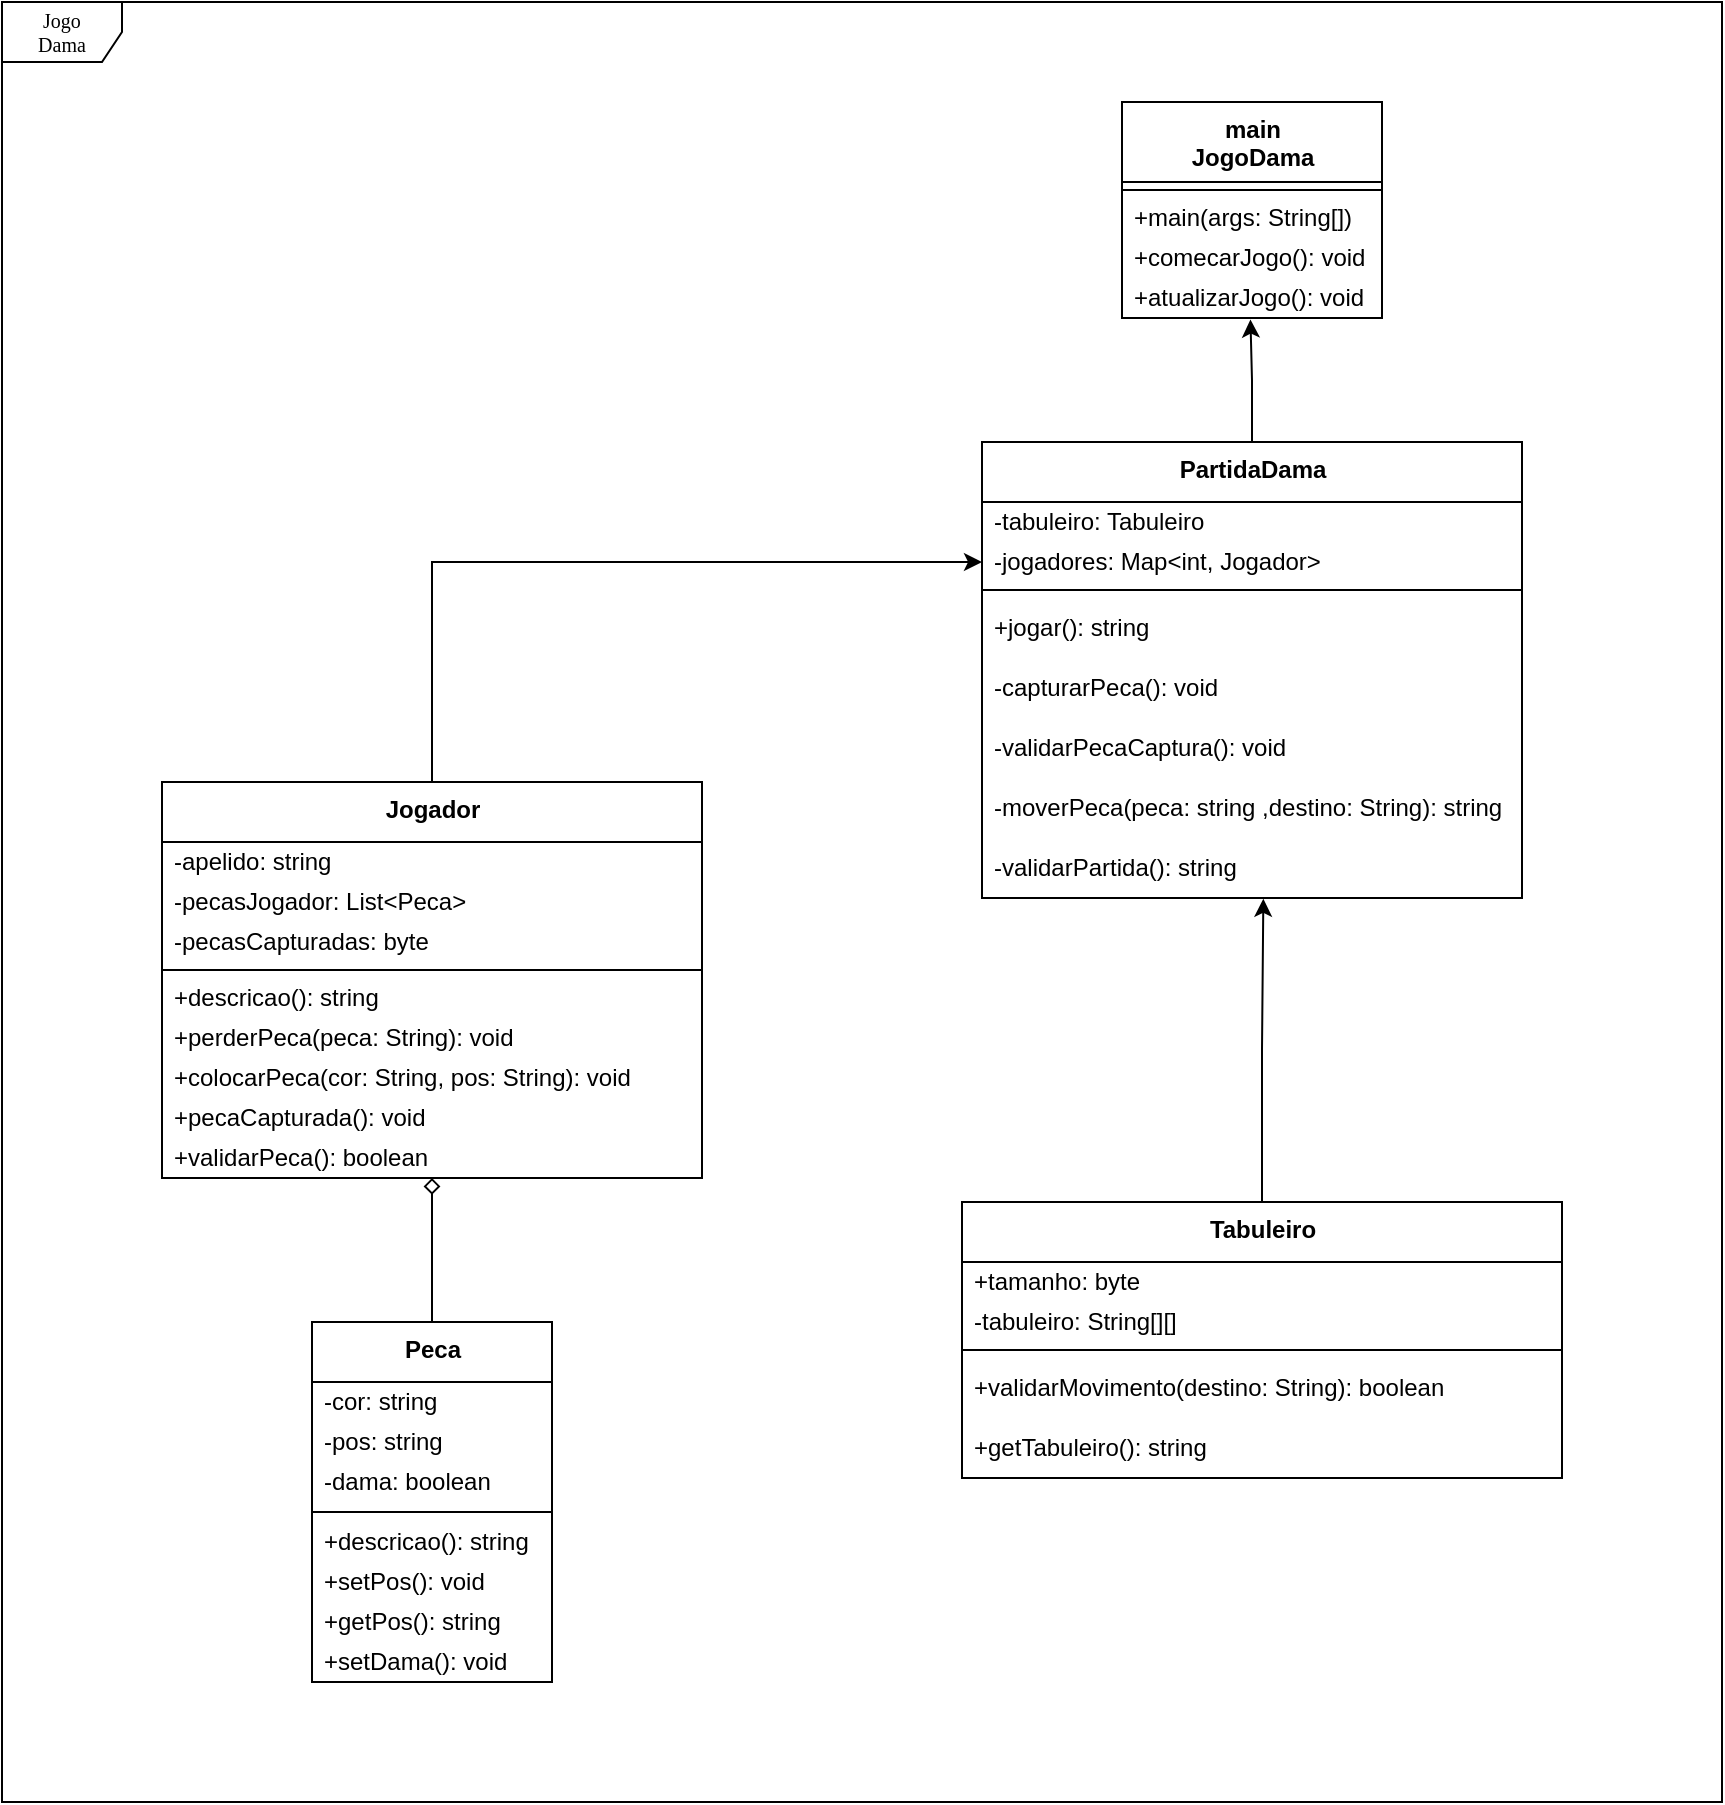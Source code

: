 <mxfile version="21.0.6" type="device"><diagram name="Page-1" id="c4acf3e9-155e-7222-9cf6-157b1a14988f"><mxGraphModel dx="2709" dy="2004" grid="1" gridSize="10" guides="1" tooltips="1" connect="1" arrows="1" fold="1" page="1" pageScale="1" pageWidth="850" pageHeight="1100" background="none" math="0" shadow="0"><root><mxCell id="0"/><mxCell id="1" parent="0"/><mxCell id="17acba5748e5396b-1" value="Jogo&lt;br&gt;Dama" style="shape=umlFrame;whiteSpace=wrap;html=1;rounded=0;shadow=0;comic=0;labelBackgroundColor=none;strokeWidth=1;fontFamily=Verdana;fontSize=10;align=center;" parent="1" vertex="1"><mxGeometry x="-450" y="-240" width="860" height="900" as="geometry"/></mxCell><mxCell id="5d2195bd80daf111-38" style="edgeStyle=orthogonalEdgeStyle;rounded=0;html=1;dashed=1;labelBackgroundColor=none;startFill=0;endArrow=open;endFill=0;endSize=10;fontFamily=Verdana;fontSize=10;" parent="1" edge="1"><mxGeometry relative="1" as="geometry"><Array as="points"><mxPoint x="590" y="721"/></Array><mxPoint x="650" y="721" as="sourcePoint"/></mxGeometry></mxCell><mxCell id="5d2195bd80daf111-40" style="edgeStyle=orthogonalEdgeStyle;rounded=0;html=1;dashed=1;labelBackgroundColor=none;startFill=0;endArrow=open;endFill=0;endSize=10;fontFamily=Verdana;fontSize=10;" parent="1" edge="1"><mxGeometry relative="1" as="geometry"><Array as="points"/><mxPoint x="730" y="838" as="targetPoint"/></mxGeometry></mxCell><mxCell id="5d2195bd80daf111-39" style="edgeStyle=orthogonalEdgeStyle;rounded=0;html=1;dashed=1;labelBackgroundColor=none;startFill=0;endArrow=open;endFill=0;endSize=10;fontFamily=Verdana;fontSize=10;" parent="1" edge="1"><mxGeometry relative="1" as="geometry"><mxPoint x="730" y="948" as="sourcePoint"/></mxGeometry></mxCell><mxCell id="5d2195bd80daf111-35" style="edgeStyle=orthogonalEdgeStyle;rounded=0;html=1;dashed=1;labelBackgroundColor=none;startFill=0;endArrow=open;endFill=0;endSize=10;fontFamily=Verdana;fontSize=10;" parent="1" edge="1"><mxGeometry relative="1" as="geometry"><Array as="points"><mxPoint x="545" y="970"/><mxPoint x="545" y="970"/></Array><mxPoint x="545" y="963" as="sourcePoint"/></mxGeometry></mxCell><mxCell id="5d2195bd80daf111-34" style="edgeStyle=orthogonalEdgeStyle;rounded=0;html=1;dashed=1;labelBackgroundColor=none;startFill=0;endArrow=open;endFill=0;endSize=10;fontFamily=Verdana;fontSize=10;" parent="1" edge="1"><mxGeometry relative="1" as="geometry"><Array as="points"><mxPoint x="410" y="1029"/><mxPoint x="410" y="1029"/></Array><mxPoint x="380" y="1029" as="sourcePoint"/></mxGeometry></mxCell><mxCell id="5d2195bd80daf111-26" style="edgeStyle=orthogonalEdgeStyle;rounded=0;html=1;dashed=1;labelBackgroundColor=none;startFill=0;endArrow=open;endFill=0;endSize=10;fontFamily=Verdana;fontSize=10;" parent="1" edge="1"><mxGeometry relative="1" as="geometry"><Array as="points"/><mxPoint x="640" y="300" as="sourcePoint"/></mxGeometry></mxCell><mxCell id="5d2195bd80daf111-21" style="edgeStyle=orthogonalEdgeStyle;rounded=0;html=1;labelBackgroundColor=none;startFill=0;endArrow=open;endFill=0;endSize=10;fontFamily=Verdana;fontSize=10;dashed=1;" parent="1" edge="1"><mxGeometry relative="1" as="geometry"><mxPoint x="350" y="97" as="targetPoint"/></mxGeometry></mxCell><mxCell id="5d2195bd80daf111-22" style="edgeStyle=orthogonalEdgeStyle;rounded=0;html=1;exitX=1;exitY=0.75;dashed=1;labelBackgroundColor=none;startFill=0;endArrow=open;endFill=0;endSize=10;fontFamily=Verdana;fontSize=10;" parent="1" edge="1"><mxGeometry relative="1" as="geometry"><Array as="points"><mxPoint x="530" y="192"/><mxPoint x="530" y="142"/></Array><mxPoint x="250" y="192" as="sourcePoint"/></mxGeometry></mxCell><mxCell id="5d2195bd80daf111-23" style="edgeStyle=orthogonalEdgeStyle;rounded=0;html=1;dashed=1;labelBackgroundColor=none;startFill=0;endArrow=open;endFill=0;endSize=10;fontFamily=Verdana;fontSize=10;" parent="1" edge="1"><mxGeometry relative="1" as="geometry"><Array as="points"><mxPoint x="320" y="290"/><mxPoint x="320" y="120"/></Array><mxPoint x="350" y="120" as="targetPoint"/></mxGeometry></mxCell><mxCell id="5d2195bd80daf111-24" style="edgeStyle=orthogonalEdgeStyle;rounded=0;html=1;dashed=1;labelBackgroundColor=none;startFill=0;endArrow=open;endFill=0;endSize=10;fontFamily=Verdana;fontSize=10;" parent="1" edge="1"><mxGeometry relative="1" as="geometry"><Array as="points"><mxPoint x="350" y="310"/><mxPoint x="350" y="210"/><mxPoint x="550" y="210"/><mxPoint x="550" y="160"/></Array><mxPoint x="580" y="160" as="targetPoint"/></mxGeometry></mxCell><mxCell id="5d2195bd80daf111-25" style="edgeStyle=orthogonalEdgeStyle;rounded=0;html=1;dashed=1;labelBackgroundColor=none;startFill=0;endArrow=open;endFill=0;endSize=10;fontFamily=Verdana;fontSize=10;" parent="1" edge="1"><mxGeometry relative="1" as="geometry"><Array as="points"><mxPoint x="370" y="340"/><mxPoint x="370" y="300"/></Array><mxPoint x="250" y="340" as="sourcePoint"/></mxGeometry></mxCell><mxCell id="5d2195bd80daf111-27" style="edgeStyle=orthogonalEdgeStyle;rounded=0;html=1;exitX=1;exitY=0.75;dashed=1;labelBackgroundColor=none;startFill=0;endArrow=open;endFill=0;endSize=10;fontFamily=Verdana;fontSize=10;" parent="1" edge="1"><mxGeometry relative="1" as="geometry"><Array as="points"><mxPoint x="320" y="375"/><mxPoint x="320" y="440"/></Array><mxPoint x="250" y="375" as="sourcePoint"/></mxGeometry></mxCell><mxCell id="5d2195bd80daf111-28" style="edgeStyle=orthogonalEdgeStyle;rounded=0;html=1;dashed=1;labelBackgroundColor=none;startFill=0;endArrow=open;endFill=0;endSize=10;fontFamily=Verdana;fontSize=10;" parent="1" edge="1"><mxGeometry relative="1" as="geometry"><Array as="points"><mxPoint x="320" y="490"/><mxPoint x="320" y="460"/></Array><mxPoint x="250" y="490" as="sourcePoint"/></mxGeometry></mxCell><mxCell id="5d2195bd80daf111-29" style="edgeStyle=orthogonalEdgeStyle;rounded=0;html=1;dashed=1;labelBackgroundColor=none;startFill=0;endArrow=open;endFill=0;endSize=10;fontFamily=Verdana;fontSize=10;" parent="1" edge="1"><mxGeometry relative="1" as="geometry"><mxPoint x="250" y="520" as="sourcePoint"/></mxGeometry></mxCell><mxCell id="5d2195bd80daf111-31" style="edgeStyle=orthogonalEdgeStyle;rounded=0;html=1;dashed=1;labelBackgroundColor=none;startFill=0;endArrow=open;endFill=0;endSize=10;fontFamily=Verdana;fontSize=10;" parent="1" edge="1"><mxGeometry relative="1" as="geometry"><Array as="points"><mxPoint x="350" y="560"/><mxPoint x="350" y="560"/></Array><mxPoint x="250" y="560" as="sourcePoint"/></mxGeometry></mxCell><mxCell id="713Jy8k_KjDcERBPW5Wb-29" style="edgeStyle=orthogonalEdgeStyle;rounded=0;orthogonalLoop=1;jettySize=auto;html=1;entryX=0;entryY=0.5;entryDx=0;entryDy=0;" parent="1" source="Keh9Md3Negp2viUMSGSl-1" target="713Jy8k_KjDcERBPW5Wb-4" edge="1"><mxGeometry relative="1" as="geometry"/></mxCell><mxCell id="Keh9Md3Negp2viUMSGSl-1" value="&lt;b&gt;Jogador&lt;/b&gt;" style="swimlane;fontStyle=0;align=center;verticalAlign=top;childLayout=stackLayout;horizontal=1;startSize=30;horizontalStack=0;resizeParent=1;resizeParentMax=0;resizeLast=0;collapsible=0;marginBottom=0;html=1;" parent="1" vertex="1"><mxGeometry x="-370" y="150" width="270" height="198" as="geometry"/></mxCell><mxCell id="Keh9Md3Negp2viUMSGSl-3" value="-apelido: string" style="text;html=1;strokeColor=none;fillColor=none;align=left;verticalAlign=middle;spacingLeft=4;spacingRight=4;overflow=hidden;rotatable=0;points=[[0,0.5],[1,0.5]];portConstraint=eastwest;" parent="Keh9Md3Negp2viUMSGSl-1" vertex="1"><mxGeometry y="30" width="270" height="20" as="geometry"/></mxCell><mxCell id="2wpgda565pO4SzIshCAj-7" value="-pecasJogador: List&amp;lt;Peca&amp;gt;" style="text;html=1;strokeColor=none;fillColor=none;align=left;verticalAlign=middle;spacingLeft=4;spacingRight=4;overflow=hidden;rotatable=0;points=[[0,0.5],[1,0.5]];portConstraint=eastwest;" parent="Keh9Md3Negp2viUMSGSl-1" vertex="1"><mxGeometry y="50" width="270" height="20" as="geometry"/></mxCell><mxCell id="713Jy8k_KjDcERBPW5Wb-8" value="-pecasCapturadas: byte" style="text;html=1;strokeColor=none;fillColor=none;align=left;verticalAlign=middle;spacingLeft=4;spacingRight=4;overflow=hidden;rotatable=0;points=[[0,0.5],[1,0.5]];portConstraint=eastwest;" parent="Keh9Md3Negp2viUMSGSl-1" vertex="1"><mxGeometry y="70" width="270" height="20" as="geometry"/></mxCell><mxCell id="Keh9Md3Negp2viUMSGSl-6" value="" style="line;strokeWidth=1;fillColor=none;align=left;verticalAlign=middle;spacingTop=-1;spacingLeft=3;spacingRight=3;rotatable=0;labelPosition=right;points=[];portConstraint=eastwest;" parent="Keh9Md3Negp2viUMSGSl-1" vertex="1"><mxGeometry y="90" width="270" height="8" as="geometry"/></mxCell><mxCell id="w4vNDvvcDiFYVZXinLCt-1" value="+descricao(): string" style="text;html=1;strokeColor=none;fillColor=none;align=left;verticalAlign=middle;spacingLeft=4;spacingRight=4;overflow=hidden;rotatable=0;points=[[0,0.5],[1,0.5]];portConstraint=eastwest;" parent="Keh9Md3Negp2viUMSGSl-1" vertex="1"><mxGeometry y="98" width="270" height="20" as="geometry"/></mxCell><mxCell id="qogbz3wFLKQBSqNioTML-4" value="+perderPeca(peca: String): void" style="text;html=1;strokeColor=none;fillColor=none;align=left;verticalAlign=middle;spacingLeft=4;spacingRight=4;overflow=hidden;rotatable=0;points=[[0,0.5],[1,0.5]];portConstraint=eastwest;" vertex="1" parent="Keh9Md3Negp2viUMSGSl-1"><mxGeometry y="118" width="270" height="20" as="geometry"/></mxCell><mxCell id="qogbz3wFLKQBSqNioTML-5" value="+colocarPeca(cor: String, pos: String): void" style="text;html=1;strokeColor=none;fillColor=none;align=left;verticalAlign=middle;spacingLeft=4;spacingRight=4;overflow=hidden;rotatable=0;points=[[0,0.5],[1,0.5]];portConstraint=eastwest;" vertex="1" parent="Keh9Md3Negp2viUMSGSl-1"><mxGeometry y="138" width="270" height="20" as="geometry"/></mxCell><mxCell id="qogbz3wFLKQBSqNioTML-67" value="+pecaCapturada(): void" style="text;html=1;strokeColor=none;fillColor=none;align=left;verticalAlign=middle;spacingLeft=4;spacingRight=4;overflow=hidden;rotatable=0;points=[[0,0.5],[1,0.5]];portConstraint=eastwest;" vertex="1" parent="Keh9Md3Negp2viUMSGSl-1"><mxGeometry y="158" width="270" height="20" as="geometry"/></mxCell><mxCell id="qogbz3wFLKQBSqNioTML-6" value="+validarPeca(): boolean" style="text;html=1;strokeColor=none;fillColor=none;align=left;verticalAlign=middle;spacingLeft=4;spacingRight=4;overflow=hidden;rotatable=0;points=[[0,0.5],[1,0.5]];portConstraint=eastwest;" vertex="1" parent="Keh9Md3Negp2viUMSGSl-1"><mxGeometry y="178" width="270" height="20" as="geometry"/></mxCell><mxCell id="2wpgda565pO4SzIshCAj-16" style="edgeStyle=orthogonalEdgeStyle;rounded=0;orthogonalLoop=1;jettySize=auto;html=1;exitX=0.5;exitY=0;exitDx=0;exitDy=0;entryX=0.5;entryY=1;entryDx=0;entryDy=0;endArrow=diamond;endFill=0;" parent="1" source="Keh9Md3Negp2viUMSGSl-9" target="Keh9Md3Negp2viUMSGSl-1" edge="1"><mxGeometry relative="1" as="geometry"/></mxCell><mxCell id="Keh9Md3Negp2viUMSGSl-9" value="&lt;b&gt;Peca&lt;/b&gt;" style="swimlane;fontStyle=0;align=center;verticalAlign=top;childLayout=stackLayout;horizontal=1;startSize=30;horizontalStack=0;resizeParent=1;resizeParentMax=0;resizeLast=0;collapsible=0;marginBottom=0;html=1;" parent="1" vertex="1"><mxGeometry x="-295" y="420" width="120" height="180" as="geometry"/></mxCell><mxCell id="Keh9Md3Negp2viUMSGSl-11" value="-cor: string" style="text;html=1;strokeColor=none;fillColor=none;align=left;verticalAlign=middle;spacingLeft=4;spacingRight=4;overflow=hidden;rotatable=0;points=[[0,0.5],[1,0.5]];portConstraint=eastwest;" parent="Keh9Md3Negp2viUMSGSl-9" vertex="1"><mxGeometry y="30" width="120" height="20" as="geometry"/></mxCell><mxCell id="IvOtQpHJePnwfla1mtjh-27" value="-pos: string" style="text;html=1;strokeColor=none;fillColor=none;align=left;verticalAlign=middle;spacingLeft=4;spacingRight=4;overflow=hidden;rotatable=0;points=[[0,0.5],[1,0.5]];portConstraint=eastwest;" parent="Keh9Md3Negp2viUMSGSl-9" vertex="1"><mxGeometry y="50" width="120" height="20" as="geometry"/></mxCell><mxCell id="2wpgda565pO4SzIshCAj-10" value="-dama: boolean" style="text;html=1;strokeColor=none;fillColor=none;align=left;verticalAlign=middle;spacingLeft=4;spacingRight=4;overflow=hidden;rotatable=0;points=[[0,0.5],[1,0.5]];portConstraint=eastwest;" parent="Keh9Md3Negp2viUMSGSl-9" vertex="1"><mxGeometry y="70" width="120" height="20" as="geometry"/></mxCell><mxCell id="Keh9Md3Negp2viUMSGSl-14" value="" style="line;strokeWidth=1;fillColor=none;align=left;verticalAlign=middle;spacingTop=-1;spacingLeft=3;spacingRight=3;rotatable=0;labelPosition=right;points=[];portConstraint=eastwest;" parent="Keh9Md3Negp2viUMSGSl-9" vertex="1"><mxGeometry y="90" width="120" height="10" as="geometry"/></mxCell><mxCell id="Keh9Md3Negp2viUMSGSl-16" value="+descricao(): string" style="text;html=1;strokeColor=none;fillColor=none;align=left;verticalAlign=middle;spacingLeft=4;spacingRight=4;overflow=hidden;rotatable=0;points=[[0,0.5],[1,0.5]];portConstraint=eastwest;" parent="Keh9Md3Negp2viUMSGSl-9" vertex="1"><mxGeometry y="100" width="120" height="20" as="geometry"/></mxCell><mxCell id="qogbz3wFLKQBSqNioTML-1" value="+setPos(): void" style="text;html=1;strokeColor=none;fillColor=none;align=left;verticalAlign=middle;spacingLeft=4;spacingRight=4;overflow=hidden;rotatable=0;points=[[0,0.5],[1,0.5]];portConstraint=eastwest;" vertex="1" parent="Keh9Md3Negp2viUMSGSl-9"><mxGeometry y="120" width="120" height="20" as="geometry"/></mxCell><mxCell id="qogbz3wFLKQBSqNioTML-2" value="+getPos(): string" style="text;html=1;strokeColor=none;fillColor=none;align=left;verticalAlign=middle;spacingLeft=4;spacingRight=4;overflow=hidden;rotatable=0;points=[[0,0.5],[1,0.5]];portConstraint=eastwest;" vertex="1" parent="Keh9Md3Negp2viUMSGSl-9"><mxGeometry y="140" width="120" height="20" as="geometry"/></mxCell><mxCell id="qogbz3wFLKQBSqNioTML-3" value="+setDama(): void" style="text;html=1;strokeColor=none;fillColor=none;align=left;verticalAlign=middle;spacingLeft=4;spacingRight=4;overflow=hidden;rotatable=0;points=[[0,0.5],[1,0.5]];portConstraint=eastwest;" vertex="1" parent="Keh9Md3Negp2viUMSGSl-9"><mxGeometry y="160" width="120" height="20" as="geometry"/></mxCell><mxCell id="qogbz3wFLKQBSqNioTML-9" style="edgeStyle=orthogonalEdgeStyle;rounded=0;orthogonalLoop=1;jettySize=auto;html=1;entryX=0.521;entryY=1.013;entryDx=0;entryDy=0;entryPerimeter=0;" edge="1" parent="1" source="Keh9Md3Negp2viUMSGSl-25" target="qogbz3wFLKQBSqNioTML-7"><mxGeometry relative="1" as="geometry"/></mxCell><mxCell id="Keh9Md3Negp2viUMSGSl-25" value="&lt;b&gt;Tabuleiro&lt;br&gt;&lt;/b&gt;" style="swimlane;fontStyle=0;align=center;verticalAlign=top;childLayout=stackLayout;horizontal=1;startSize=30;horizontalStack=0;resizeParent=1;resizeParentMax=0;resizeLast=0;collapsible=0;marginBottom=0;html=1;" parent="1" vertex="1"><mxGeometry x="30" y="360" width="300" height="138" as="geometry"/></mxCell><mxCell id="Keh9Md3Negp2viUMSGSl-26" value="+tamanho: byte" style="text;html=1;strokeColor=none;fillColor=none;align=left;verticalAlign=middle;spacingLeft=4;spacingRight=4;overflow=hidden;rotatable=0;points=[[0,0.5],[1,0.5]];portConstraint=eastwest;" parent="Keh9Md3Negp2viUMSGSl-25" vertex="1"><mxGeometry y="30" width="300" height="20" as="geometry"/></mxCell><mxCell id="713Jy8k_KjDcERBPW5Wb-1" value="-tabuleiro: String[][]" style="text;html=1;strokeColor=none;fillColor=none;align=left;verticalAlign=middle;spacingLeft=4;spacingRight=4;overflow=hidden;rotatable=0;points=[[0,0.5],[1,0.5]];portConstraint=eastwest;" parent="Keh9Md3Negp2viUMSGSl-25" vertex="1"><mxGeometry y="50" width="300" height="20" as="geometry"/></mxCell><mxCell id="Keh9Md3Negp2viUMSGSl-27" value="" style="line;strokeWidth=1;fillColor=none;align=left;verticalAlign=middle;spacingTop=-1;spacingLeft=3;spacingRight=3;rotatable=0;labelPosition=right;points=[];portConstraint=eastwest;" parent="Keh9Md3Negp2viUMSGSl-25" vertex="1"><mxGeometry y="70" width="300" height="8" as="geometry"/></mxCell><mxCell id="713Jy8k_KjDcERBPW5Wb-15" value="+validarMovimento(destino: String): boolean" style="text;html=1;strokeColor=none;fillColor=none;align=left;verticalAlign=middle;spacingLeft=4;spacingRight=4;overflow=hidden;rotatable=0;points=[[0,0.5],[1,0.5]];portConstraint=eastwest;" parent="Keh9Md3Negp2viUMSGSl-25" vertex="1"><mxGeometry y="78" width="300" height="30" as="geometry"/></mxCell><mxCell id="713Jy8k_KjDcERBPW5Wb-31" value="+getTabuleiro(): string" style="text;html=1;strokeColor=none;fillColor=none;align=left;verticalAlign=middle;spacingLeft=4;spacingRight=4;overflow=hidden;rotatable=0;points=[[0,0.5],[1,0.5]];portConstraint=eastwest;" parent="Keh9Md3Negp2viUMSGSl-25" vertex="1"><mxGeometry y="108" width="300" height="30" as="geometry"/></mxCell><mxCell id="Keh9Md3Negp2viUMSGSl-30" value="&lt;b&gt;main&lt;br&gt;JogoDama&lt;br&gt;&lt;/b&gt;" style="swimlane;fontStyle=0;align=center;verticalAlign=top;childLayout=stackLayout;horizontal=1;startSize=40;horizontalStack=0;resizeParent=1;resizeParentMax=0;resizeLast=0;collapsible=0;marginBottom=0;html=1;" parent="1" vertex="1"><mxGeometry x="110" y="-190" width="130" height="108" as="geometry"/></mxCell><mxCell id="Keh9Md3Negp2viUMSGSl-32" value="" style="line;strokeWidth=1;fillColor=none;align=left;verticalAlign=middle;spacingTop=-1;spacingLeft=3;spacingRight=3;rotatable=0;labelPosition=right;points=[];portConstraint=eastwest;" parent="Keh9Md3Negp2viUMSGSl-30" vertex="1"><mxGeometry y="40" width="130" height="8" as="geometry"/></mxCell><mxCell id="Keh9Md3Negp2viUMSGSl-33" value="+main(args:&amp;nbsp;String[])" style="text;html=1;strokeColor=none;fillColor=none;align=left;verticalAlign=middle;spacingLeft=4;spacingRight=4;overflow=hidden;rotatable=0;points=[[0,0.5],[1,0.5]];portConstraint=eastwest;" parent="Keh9Md3Negp2viUMSGSl-30" vertex="1"><mxGeometry y="48" width="130" height="20" as="geometry"/></mxCell><mxCell id="Keh9Md3Negp2viUMSGSl-28" value="+comecarJogo(): void" style="text;html=1;strokeColor=none;fillColor=none;align=left;verticalAlign=middle;spacingLeft=4;spacingRight=4;overflow=hidden;rotatable=0;points=[[0,0.5],[1,0.5]];portConstraint=eastwest;" parent="Keh9Md3Negp2viUMSGSl-30" vertex="1"><mxGeometry y="68" width="130" height="20" as="geometry"/></mxCell><mxCell id="2wpgda565pO4SzIshCAj-17" value="+atualizarJogo(): void" style="text;html=1;strokeColor=none;fillColor=none;align=left;verticalAlign=middle;spacingLeft=4;spacingRight=4;overflow=hidden;rotatable=0;points=[[0,0.5],[1,0.5]];portConstraint=eastwest;" parent="Keh9Md3Negp2viUMSGSl-30" vertex="1"><mxGeometry y="88" width="130" height="20" as="geometry"/></mxCell><mxCell id="713Jy8k_KjDcERBPW5Wb-27" style="edgeStyle=orthogonalEdgeStyle;rounded=0;orthogonalLoop=1;jettySize=auto;html=1;entryX=0.494;entryY=1.04;entryDx=0;entryDy=0;entryPerimeter=0;" parent="1" source="713Jy8k_KjDcERBPW5Wb-16" target="2wpgda565pO4SzIshCAj-17" edge="1"><mxGeometry relative="1" as="geometry"/></mxCell><mxCell id="713Jy8k_KjDcERBPW5Wb-16" value="&lt;b&gt;PartidaDama&lt;br&gt;&lt;/b&gt;" style="swimlane;fontStyle=0;align=center;verticalAlign=top;childLayout=stackLayout;horizontal=1;startSize=30;horizontalStack=0;resizeParent=1;resizeParentMax=0;resizeLast=0;collapsible=0;marginBottom=0;html=1;" parent="1" vertex="1"><mxGeometry x="40" y="-20" width="270" height="228" as="geometry"/></mxCell><mxCell id="713Jy8k_KjDcERBPW5Wb-22" value="-tabuleiro: Tabuleiro" style="text;html=1;strokeColor=none;fillColor=none;align=left;verticalAlign=middle;spacingLeft=4;spacingRight=4;overflow=hidden;rotatable=0;points=[[0,0.5],[1,0.5]];portConstraint=eastwest;" parent="713Jy8k_KjDcERBPW5Wb-16" vertex="1"><mxGeometry y="30" width="270" height="20" as="geometry"/></mxCell><mxCell id="713Jy8k_KjDcERBPW5Wb-4" value="-jogadores: Map&amp;lt;int, Jogador&amp;gt;" style="text;html=1;strokeColor=none;fillColor=none;align=left;verticalAlign=middle;spacingLeft=4;spacingRight=4;overflow=hidden;rotatable=0;points=[[0,0.5],[1,0.5]];portConstraint=eastwest;" parent="713Jy8k_KjDcERBPW5Wb-16" vertex="1"><mxGeometry y="50" width="270" height="20" as="geometry"/></mxCell><mxCell id="713Jy8k_KjDcERBPW5Wb-17" value="" style="line;strokeWidth=1;fillColor=none;align=left;verticalAlign=middle;spacingTop=-1;spacingLeft=3;spacingRight=3;rotatable=0;labelPosition=right;points=[];portConstraint=eastwest;" parent="713Jy8k_KjDcERBPW5Wb-16" vertex="1"><mxGeometry y="70" width="270" height="8" as="geometry"/></mxCell><mxCell id="713Jy8k_KjDcERBPW5Wb-23" value="+jogar(): string" style="text;html=1;strokeColor=none;fillColor=none;align=left;verticalAlign=middle;spacingLeft=4;spacingRight=4;overflow=hidden;rotatable=0;points=[[0,0.5],[1,0.5]];portConstraint=eastwest;" parent="713Jy8k_KjDcERBPW5Wb-16" vertex="1"><mxGeometry y="78" width="270" height="30" as="geometry"/></mxCell><mxCell id="713Jy8k_KjDcERBPW5Wb-13" value="-capturarPeca(): void" style="text;html=1;strokeColor=none;fillColor=none;align=left;verticalAlign=middle;spacingLeft=4;spacingRight=4;overflow=hidden;rotatable=0;points=[[0,0.5],[1,0.5]];portConstraint=eastwest;" parent="713Jy8k_KjDcERBPW5Wb-16" vertex="1"><mxGeometry y="108" width="270" height="30" as="geometry"/></mxCell><mxCell id="2wpgda565pO4SzIshCAj-9" style="edgeStyle=orthogonalEdgeStyle;rounded=0;orthogonalLoop=1;jettySize=auto;html=1;exitX=1;exitY=0.5;exitDx=0;exitDy=0;" parent="713Jy8k_KjDcERBPW5Wb-16" source="2wpgda565pO4SzIshCAj-3" target="2wpgda565pO4SzIshCAj-3" edge="1"><mxGeometry relative="1" as="geometry"/></mxCell><mxCell id="w4vNDvvcDiFYVZXinLCt-2" value="-validarPecaCaptura(): void" style="text;html=1;strokeColor=none;fillColor=none;align=left;verticalAlign=middle;spacingLeft=4;spacingRight=4;overflow=hidden;rotatable=0;points=[[0,0.5],[1,0.5]];portConstraint=eastwest;" parent="713Jy8k_KjDcERBPW5Wb-16" vertex="1"><mxGeometry y="138" width="270" height="30" as="geometry"/></mxCell><mxCell id="2wpgda565pO4SzIshCAj-3" value="-moverPeca(peca: string ,destino: String): string" style="text;html=1;strokeColor=none;fillColor=none;align=left;verticalAlign=middle;spacingLeft=4;spacingRight=4;overflow=hidden;rotatable=0;points=[[0,0.5],[1,0.5]];portConstraint=eastwest;" parent="713Jy8k_KjDcERBPW5Wb-16" vertex="1"><mxGeometry y="168" width="270" height="30" as="geometry"/></mxCell><mxCell id="qogbz3wFLKQBSqNioTML-7" value="-validarPartida(): string" style="text;html=1;strokeColor=none;fillColor=none;align=left;verticalAlign=middle;spacingLeft=4;spacingRight=4;overflow=hidden;rotatable=0;points=[[0,0.5],[1,0.5]];portConstraint=eastwest;" vertex="1" parent="713Jy8k_KjDcERBPW5Wb-16"><mxGeometry y="198" width="270" height="30" as="geometry"/></mxCell></root></mxGraphModel></diagram></mxfile>